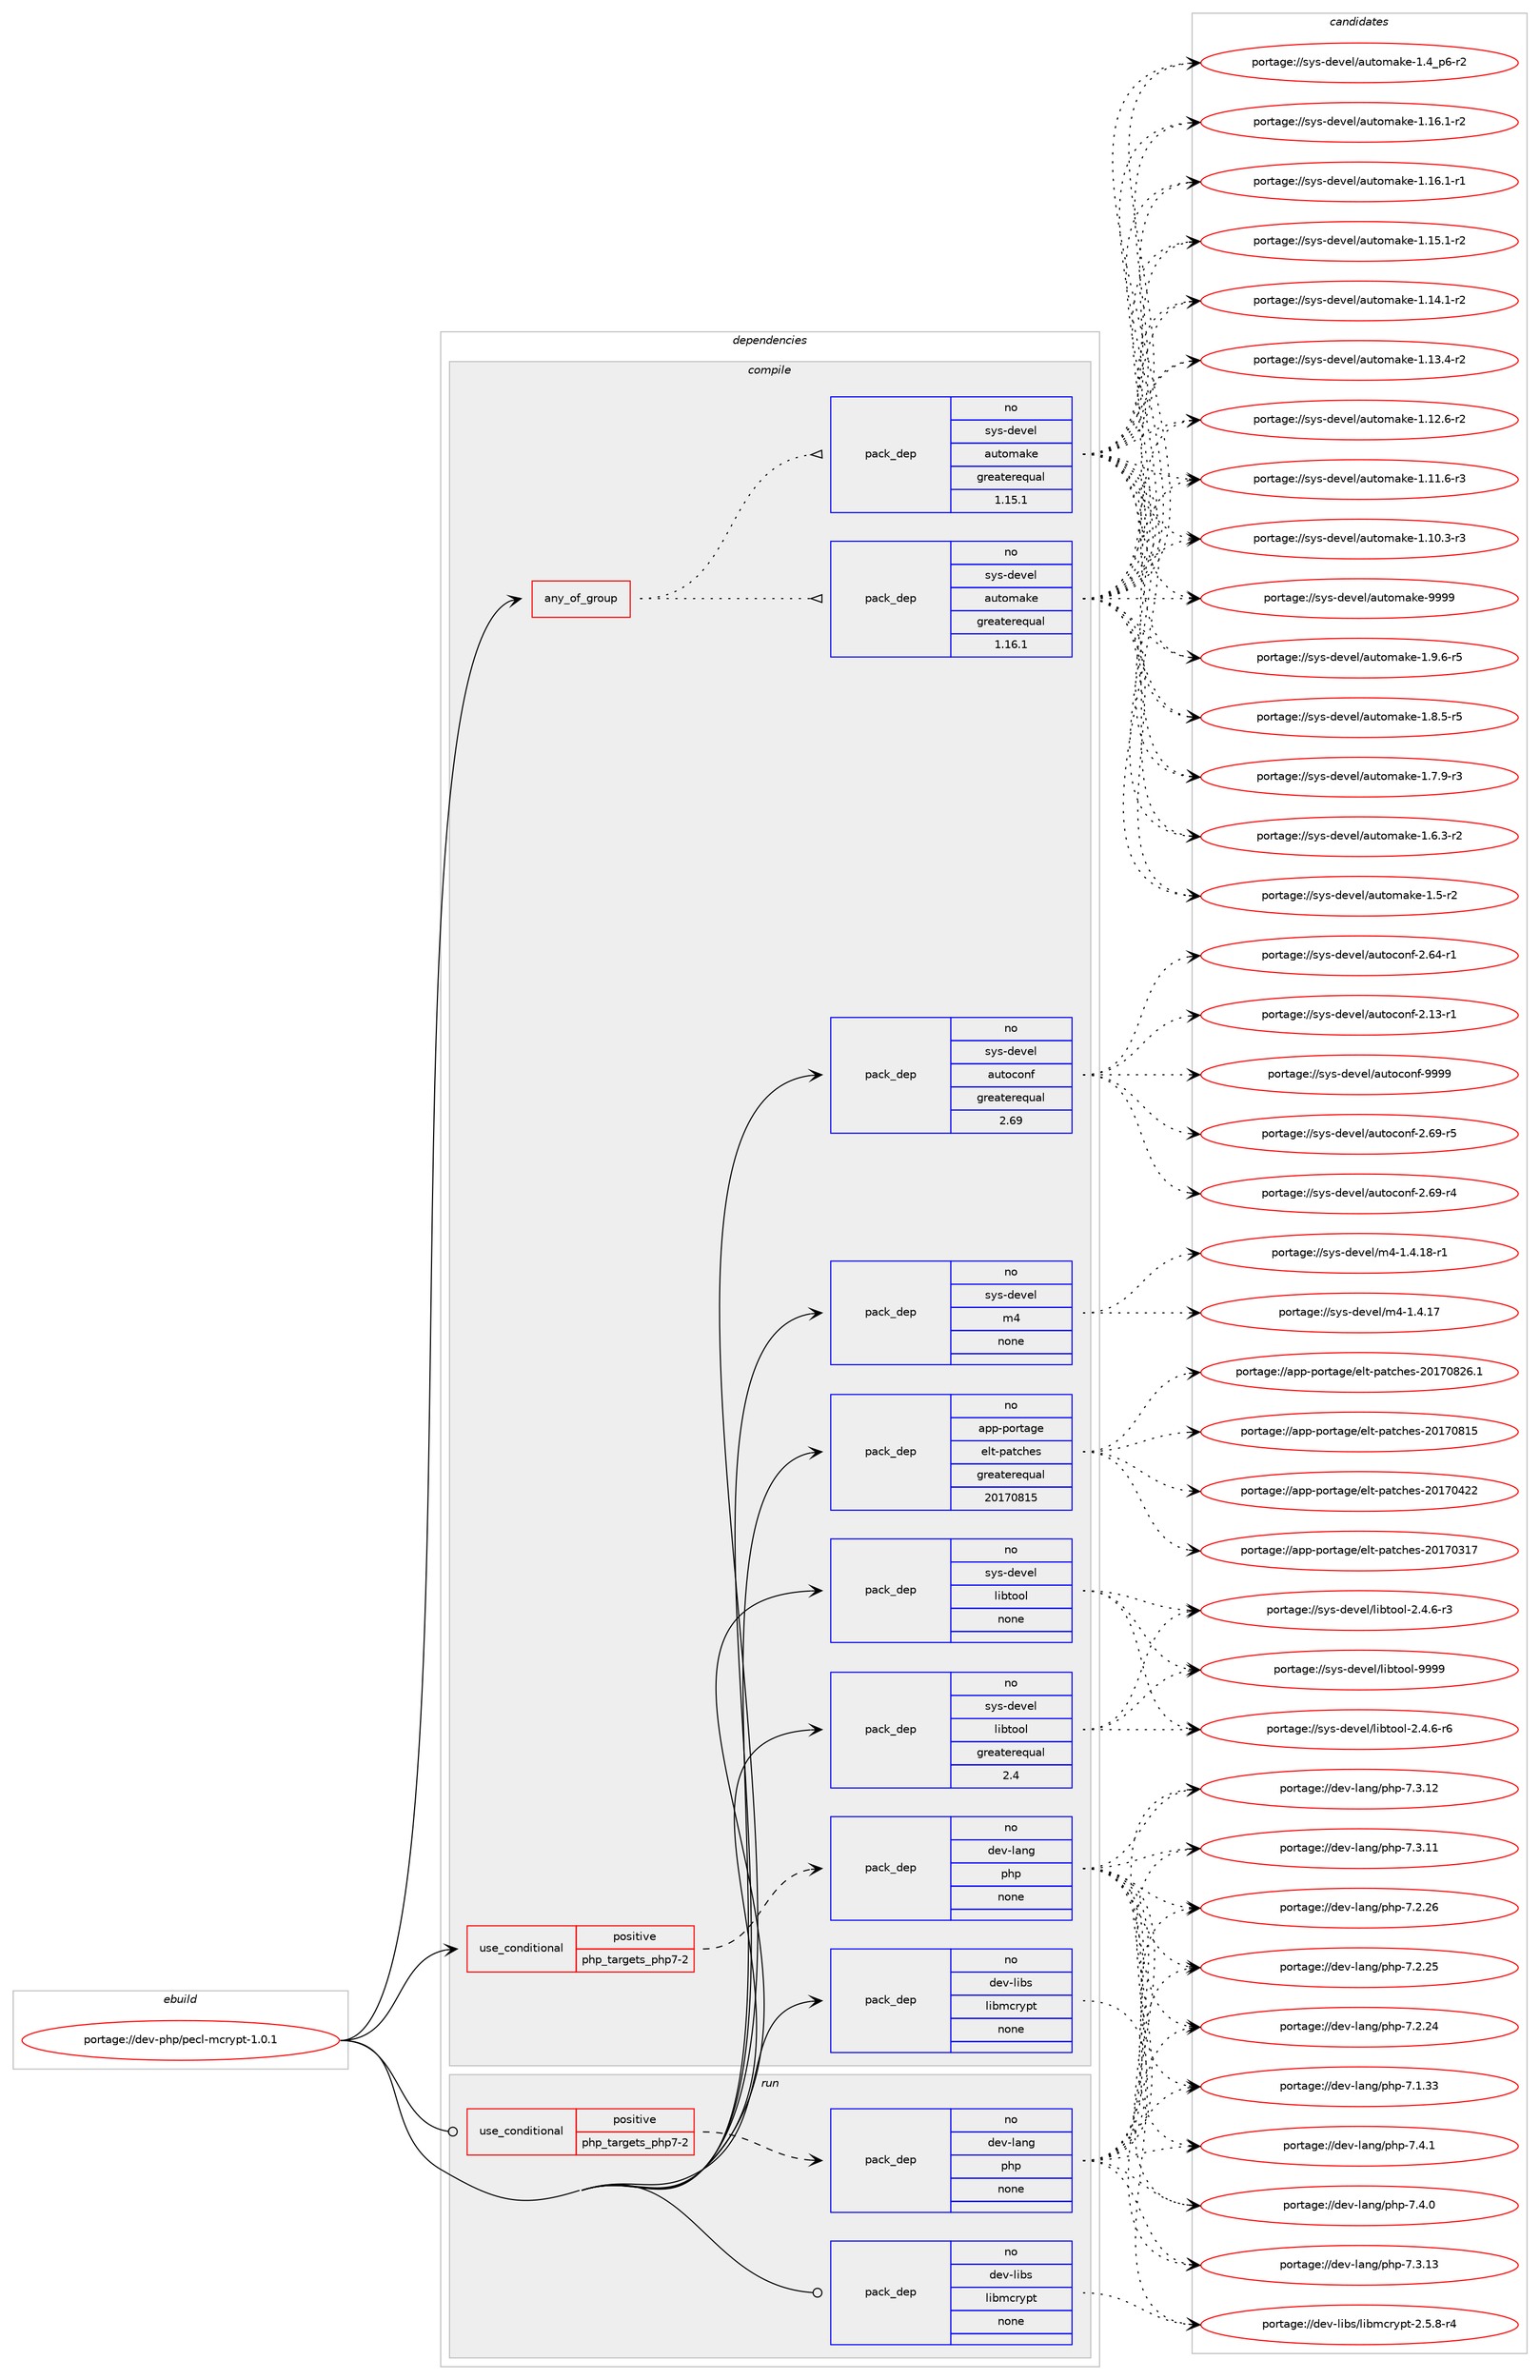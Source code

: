 digraph prolog {

# *************
# Graph options
# *************

newrank=true;
concentrate=true;
compound=true;
graph [rankdir=LR,fontname=Helvetica,fontsize=10,ranksep=1.5];#, ranksep=2.5, nodesep=0.2];
edge  [arrowhead=vee];
node  [fontname=Helvetica,fontsize=10];

# **********
# The ebuild
# **********

subgraph cluster_leftcol {
color=gray;
rank=same;
label=<<i>ebuild</i>>;
id [label="portage://dev-php/pecl-mcrypt-1.0.1", color=red, width=4, href="../dev-php/pecl-mcrypt-1.0.1.svg"];
}

# ****************
# The dependencies
# ****************

subgraph cluster_midcol {
color=gray;
label=<<i>dependencies</i>>;
subgraph cluster_compile {
fillcolor="#eeeeee";
style=filled;
label=<<i>compile</i>>;
subgraph any4809 {
dependency476415 [label=<<TABLE BORDER="0" CELLBORDER="1" CELLSPACING="0" CELLPADDING="4"><TR><TD CELLPADDING="10">any_of_group</TD></TR></TABLE>>, shape=none, color=red];subgraph pack350732 {
dependency476416 [label=<<TABLE BORDER="0" CELLBORDER="1" CELLSPACING="0" CELLPADDING="4" WIDTH="220"><TR><TD ROWSPAN="6" CELLPADDING="30">pack_dep</TD></TR><TR><TD WIDTH="110">no</TD></TR><TR><TD>sys-devel</TD></TR><TR><TD>automake</TD></TR><TR><TD>greaterequal</TD></TR><TR><TD>1.16.1</TD></TR></TABLE>>, shape=none, color=blue];
}
dependency476415:e -> dependency476416:w [weight=20,style="dotted",arrowhead="oinv"];
subgraph pack350733 {
dependency476417 [label=<<TABLE BORDER="0" CELLBORDER="1" CELLSPACING="0" CELLPADDING="4" WIDTH="220"><TR><TD ROWSPAN="6" CELLPADDING="30">pack_dep</TD></TR><TR><TD WIDTH="110">no</TD></TR><TR><TD>sys-devel</TD></TR><TR><TD>automake</TD></TR><TR><TD>greaterequal</TD></TR><TR><TD>1.15.1</TD></TR></TABLE>>, shape=none, color=blue];
}
dependency476415:e -> dependency476417:w [weight=20,style="dotted",arrowhead="oinv"];
}
id:e -> dependency476415:w [weight=20,style="solid",arrowhead="vee"];
subgraph cond120649 {
dependency476418 [label=<<TABLE BORDER="0" CELLBORDER="1" CELLSPACING="0" CELLPADDING="4"><TR><TD ROWSPAN="3" CELLPADDING="10">use_conditional</TD></TR><TR><TD>positive</TD></TR><TR><TD>php_targets_php7-2</TD></TR></TABLE>>, shape=none, color=red];
subgraph pack350734 {
dependency476419 [label=<<TABLE BORDER="0" CELLBORDER="1" CELLSPACING="0" CELLPADDING="4" WIDTH="220"><TR><TD ROWSPAN="6" CELLPADDING="30">pack_dep</TD></TR><TR><TD WIDTH="110">no</TD></TR><TR><TD>dev-lang</TD></TR><TR><TD>php</TD></TR><TR><TD>none</TD></TR><TR><TD></TD></TR></TABLE>>, shape=none, color=blue];
}
dependency476418:e -> dependency476419:w [weight=20,style="dashed",arrowhead="vee"];
}
id:e -> dependency476418:w [weight=20,style="solid",arrowhead="vee"];
subgraph pack350735 {
dependency476420 [label=<<TABLE BORDER="0" CELLBORDER="1" CELLSPACING="0" CELLPADDING="4" WIDTH="220"><TR><TD ROWSPAN="6" CELLPADDING="30">pack_dep</TD></TR><TR><TD WIDTH="110">no</TD></TR><TR><TD>app-portage</TD></TR><TR><TD>elt-patches</TD></TR><TR><TD>greaterequal</TD></TR><TR><TD>20170815</TD></TR></TABLE>>, shape=none, color=blue];
}
id:e -> dependency476420:w [weight=20,style="solid",arrowhead="vee"];
subgraph pack350736 {
dependency476421 [label=<<TABLE BORDER="0" CELLBORDER="1" CELLSPACING="0" CELLPADDING="4" WIDTH="220"><TR><TD ROWSPAN="6" CELLPADDING="30">pack_dep</TD></TR><TR><TD WIDTH="110">no</TD></TR><TR><TD>dev-libs</TD></TR><TR><TD>libmcrypt</TD></TR><TR><TD>none</TD></TR><TR><TD></TD></TR></TABLE>>, shape=none, color=blue];
}
id:e -> dependency476421:w [weight=20,style="solid",arrowhead="vee"];
subgraph pack350737 {
dependency476422 [label=<<TABLE BORDER="0" CELLBORDER="1" CELLSPACING="0" CELLPADDING="4" WIDTH="220"><TR><TD ROWSPAN="6" CELLPADDING="30">pack_dep</TD></TR><TR><TD WIDTH="110">no</TD></TR><TR><TD>sys-devel</TD></TR><TR><TD>autoconf</TD></TR><TR><TD>greaterequal</TD></TR><TR><TD>2.69</TD></TR></TABLE>>, shape=none, color=blue];
}
id:e -> dependency476422:w [weight=20,style="solid",arrowhead="vee"];
subgraph pack350738 {
dependency476423 [label=<<TABLE BORDER="0" CELLBORDER="1" CELLSPACING="0" CELLPADDING="4" WIDTH="220"><TR><TD ROWSPAN="6" CELLPADDING="30">pack_dep</TD></TR><TR><TD WIDTH="110">no</TD></TR><TR><TD>sys-devel</TD></TR><TR><TD>libtool</TD></TR><TR><TD>greaterequal</TD></TR><TR><TD>2.4</TD></TR></TABLE>>, shape=none, color=blue];
}
id:e -> dependency476423:w [weight=20,style="solid",arrowhead="vee"];
subgraph pack350739 {
dependency476424 [label=<<TABLE BORDER="0" CELLBORDER="1" CELLSPACING="0" CELLPADDING="4" WIDTH="220"><TR><TD ROWSPAN="6" CELLPADDING="30">pack_dep</TD></TR><TR><TD WIDTH="110">no</TD></TR><TR><TD>sys-devel</TD></TR><TR><TD>libtool</TD></TR><TR><TD>none</TD></TR><TR><TD></TD></TR></TABLE>>, shape=none, color=blue];
}
id:e -> dependency476424:w [weight=20,style="solid",arrowhead="vee"];
subgraph pack350740 {
dependency476425 [label=<<TABLE BORDER="0" CELLBORDER="1" CELLSPACING="0" CELLPADDING="4" WIDTH="220"><TR><TD ROWSPAN="6" CELLPADDING="30">pack_dep</TD></TR><TR><TD WIDTH="110">no</TD></TR><TR><TD>sys-devel</TD></TR><TR><TD>m4</TD></TR><TR><TD>none</TD></TR><TR><TD></TD></TR></TABLE>>, shape=none, color=blue];
}
id:e -> dependency476425:w [weight=20,style="solid",arrowhead="vee"];
}
subgraph cluster_compileandrun {
fillcolor="#eeeeee";
style=filled;
label=<<i>compile and run</i>>;
}
subgraph cluster_run {
fillcolor="#eeeeee";
style=filled;
label=<<i>run</i>>;
subgraph cond120650 {
dependency476426 [label=<<TABLE BORDER="0" CELLBORDER="1" CELLSPACING="0" CELLPADDING="4"><TR><TD ROWSPAN="3" CELLPADDING="10">use_conditional</TD></TR><TR><TD>positive</TD></TR><TR><TD>php_targets_php7-2</TD></TR></TABLE>>, shape=none, color=red];
subgraph pack350741 {
dependency476427 [label=<<TABLE BORDER="0" CELLBORDER="1" CELLSPACING="0" CELLPADDING="4" WIDTH="220"><TR><TD ROWSPAN="6" CELLPADDING="30">pack_dep</TD></TR><TR><TD WIDTH="110">no</TD></TR><TR><TD>dev-lang</TD></TR><TR><TD>php</TD></TR><TR><TD>none</TD></TR><TR><TD></TD></TR></TABLE>>, shape=none, color=blue];
}
dependency476426:e -> dependency476427:w [weight=20,style="dashed",arrowhead="vee"];
}
id:e -> dependency476426:w [weight=20,style="solid",arrowhead="odot"];
subgraph pack350742 {
dependency476428 [label=<<TABLE BORDER="0" CELLBORDER="1" CELLSPACING="0" CELLPADDING="4" WIDTH="220"><TR><TD ROWSPAN="6" CELLPADDING="30">pack_dep</TD></TR><TR><TD WIDTH="110">no</TD></TR><TR><TD>dev-libs</TD></TR><TR><TD>libmcrypt</TD></TR><TR><TD>none</TD></TR><TR><TD></TD></TR></TABLE>>, shape=none, color=blue];
}
id:e -> dependency476428:w [weight=20,style="solid",arrowhead="odot"];
}
}

# **************
# The candidates
# **************

subgraph cluster_choices {
rank=same;
color=gray;
label=<<i>candidates</i>>;

subgraph choice350732 {
color=black;
nodesep=1;
choice115121115451001011181011084797117116111109971071014557575757 [label="portage://sys-devel/automake-9999", color=red, width=4,href="../sys-devel/automake-9999.svg"];
choice115121115451001011181011084797117116111109971071014549465746544511453 [label="portage://sys-devel/automake-1.9.6-r5", color=red, width=4,href="../sys-devel/automake-1.9.6-r5.svg"];
choice115121115451001011181011084797117116111109971071014549465646534511453 [label="portage://sys-devel/automake-1.8.5-r5", color=red, width=4,href="../sys-devel/automake-1.8.5-r5.svg"];
choice115121115451001011181011084797117116111109971071014549465546574511451 [label="portage://sys-devel/automake-1.7.9-r3", color=red, width=4,href="../sys-devel/automake-1.7.9-r3.svg"];
choice115121115451001011181011084797117116111109971071014549465446514511450 [label="portage://sys-devel/automake-1.6.3-r2", color=red, width=4,href="../sys-devel/automake-1.6.3-r2.svg"];
choice11512111545100101118101108479711711611110997107101454946534511450 [label="portage://sys-devel/automake-1.5-r2", color=red, width=4,href="../sys-devel/automake-1.5-r2.svg"];
choice115121115451001011181011084797117116111109971071014549465295112544511450 [label="portage://sys-devel/automake-1.4_p6-r2", color=red, width=4,href="../sys-devel/automake-1.4_p6-r2.svg"];
choice11512111545100101118101108479711711611110997107101454946495446494511450 [label="portage://sys-devel/automake-1.16.1-r2", color=red, width=4,href="../sys-devel/automake-1.16.1-r2.svg"];
choice11512111545100101118101108479711711611110997107101454946495446494511449 [label="portage://sys-devel/automake-1.16.1-r1", color=red, width=4,href="../sys-devel/automake-1.16.1-r1.svg"];
choice11512111545100101118101108479711711611110997107101454946495346494511450 [label="portage://sys-devel/automake-1.15.1-r2", color=red, width=4,href="../sys-devel/automake-1.15.1-r2.svg"];
choice11512111545100101118101108479711711611110997107101454946495246494511450 [label="portage://sys-devel/automake-1.14.1-r2", color=red, width=4,href="../sys-devel/automake-1.14.1-r2.svg"];
choice11512111545100101118101108479711711611110997107101454946495146524511450 [label="portage://sys-devel/automake-1.13.4-r2", color=red, width=4,href="../sys-devel/automake-1.13.4-r2.svg"];
choice11512111545100101118101108479711711611110997107101454946495046544511450 [label="portage://sys-devel/automake-1.12.6-r2", color=red, width=4,href="../sys-devel/automake-1.12.6-r2.svg"];
choice11512111545100101118101108479711711611110997107101454946494946544511451 [label="portage://sys-devel/automake-1.11.6-r3", color=red, width=4,href="../sys-devel/automake-1.11.6-r3.svg"];
choice11512111545100101118101108479711711611110997107101454946494846514511451 [label="portage://sys-devel/automake-1.10.3-r3", color=red, width=4,href="../sys-devel/automake-1.10.3-r3.svg"];
dependency476416:e -> choice115121115451001011181011084797117116111109971071014557575757:w [style=dotted,weight="100"];
dependency476416:e -> choice115121115451001011181011084797117116111109971071014549465746544511453:w [style=dotted,weight="100"];
dependency476416:e -> choice115121115451001011181011084797117116111109971071014549465646534511453:w [style=dotted,weight="100"];
dependency476416:e -> choice115121115451001011181011084797117116111109971071014549465546574511451:w [style=dotted,weight="100"];
dependency476416:e -> choice115121115451001011181011084797117116111109971071014549465446514511450:w [style=dotted,weight="100"];
dependency476416:e -> choice11512111545100101118101108479711711611110997107101454946534511450:w [style=dotted,weight="100"];
dependency476416:e -> choice115121115451001011181011084797117116111109971071014549465295112544511450:w [style=dotted,weight="100"];
dependency476416:e -> choice11512111545100101118101108479711711611110997107101454946495446494511450:w [style=dotted,weight="100"];
dependency476416:e -> choice11512111545100101118101108479711711611110997107101454946495446494511449:w [style=dotted,weight="100"];
dependency476416:e -> choice11512111545100101118101108479711711611110997107101454946495346494511450:w [style=dotted,weight="100"];
dependency476416:e -> choice11512111545100101118101108479711711611110997107101454946495246494511450:w [style=dotted,weight="100"];
dependency476416:e -> choice11512111545100101118101108479711711611110997107101454946495146524511450:w [style=dotted,weight="100"];
dependency476416:e -> choice11512111545100101118101108479711711611110997107101454946495046544511450:w [style=dotted,weight="100"];
dependency476416:e -> choice11512111545100101118101108479711711611110997107101454946494946544511451:w [style=dotted,weight="100"];
dependency476416:e -> choice11512111545100101118101108479711711611110997107101454946494846514511451:w [style=dotted,weight="100"];
}
subgraph choice350733 {
color=black;
nodesep=1;
choice115121115451001011181011084797117116111109971071014557575757 [label="portage://sys-devel/automake-9999", color=red, width=4,href="../sys-devel/automake-9999.svg"];
choice115121115451001011181011084797117116111109971071014549465746544511453 [label="portage://sys-devel/automake-1.9.6-r5", color=red, width=4,href="../sys-devel/automake-1.9.6-r5.svg"];
choice115121115451001011181011084797117116111109971071014549465646534511453 [label="portage://sys-devel/automake-1.8.5-r5", color=red, width=4,href="../sys-devel/automake-1.8.5-r5.svg"];
choice115121115451001011181011084797117116111109971071014549465546574511451 [label="portage://sys-devel/automake-1.7.9-r3", color=red, width=4,href="../sys-devel/automake-1.7.9-r3.svg"];
choice115121115451001011181011084797117116111109971071014549465446514511450 [label="portage://sys-devel/automake-1.6.3-r2", color=red, width=4,href="../sys-devel/automake-1.6.3-r2.svg"];
choice11512111545100101118101108479711711611110997107101454946534511450 [label="portage://sys-devel/automake-1.5-r2", color=red, width=4,href="../sys-devel/automake-1.5-r2.svg"];
choice115121115451001011181011084797117116111109971071014549465295112544511450 [label="portage://sys-devel/automake-1.4_p6-r2", color=red, width=4,href="../sys-devel/automake-1.4_p6-r2.svg"];
choice11512111545100101118101108479711711611110997107101454946495446494511450 [label="portage://sys-devel/automake-1.16.1-r2", color=red, width=4,href="../sys-devel/automake-1.16.1-r2.svg"];
choice11512111545100101118101108479711711611110997107101454946495446494511449 [label="portage://sys-devel/automake-1.16.1-r1", color=red, width=4,href="../sys-devel/automake-1.16.1-r1.svg"];
choice11512111545100101118101108479711711611110997107101454946495346494511450 [label="portage://sys-devel/automake-1.15.1-r2", color=red, width=4,href="../sys-devel/automake-1.15.1-r2.svg"];
choice11512111545100101118101108479711711611110997107101454946495246494511450 [label="portage://sys-devel/automake-1.14.1-r2", color=red, width=4,href="../sys-devel/automake-1.14.1-r2.svg"];
choice11512111545100101118101108479711711611110997107101454946495146524511450 [label="portage://sys-devel/automake-1.13.4-r2", color=red, width=4,href="../sys-devel/automake-1.13.4-r2.svg"];
choice11512111545100101118101108479711711611110997107101454946495046544511450 [label="portage://sys-devel/automake-1.12.6-r2", color=red, width=4,href="../sys-devel/automake-1.12.6-r2.svg"];
choice11512111545100101118101108479711711611110997107101454946494946544511451 [label="portage://sys-devel/automake-1.11.6-r3", color=red, width=4,href="../sys-devel/automake-1.11.6-r3.svg"];
choice11512111545100101118101108479711711611110997107101454946494846514511451 [label="portage://sys-devel/automake-1.10.3-r3", color=red, width=4,href="../sys-devel/automake-1.10.3-r3.svg"];
dependency476417:e -> choice115121115451001011181011084797117116111109971071014557575757:w [style=dotted,weight="100"];
dependency476417:e -> choice115121115451001011181011084797117116111109971071014549465746544511453:w [style=dotted,weight="100"];
dependency476417:e -> choice115121115451001011181011084797117116111109971071014549465646534511453:w [style=dotted,weight="100"];
dependency476417:e -> choice115121115451001011181011084797117116111109971071014549465546574511451:w [style=dotted,weight="100"];
dependency476417:e -> choice115121115451001011181011084797117116111109971071014549465446514511450:w [style=dotted,weight="100"];
dependency476417:e -> choice11512111545100101118101108479711711611110997107101454946534511450:w [style=dotted,weight="100"];
dependency476417:e -> choice115121115451001011181011084797117116111109971071014549465295112544511450:w [style=dotted,weight="100"];
dependency476417:e -> choice11512111545100101118101108479711711611110997107101454946495446494511450:w [style=dotted,weight="100"];
dependency476417:e -> choice11512111545100101118101108479711711611110997107101454946495446494511449:w [style=dotted,weight="100"];
dependency476417:e -> choice11512111545100101118101108479711711611110997107101454946495346494511450:w [style=dotted,weight="100"];
dependency476417:e -> choice11512111545100101118101108479711711611110997107101454946495246494511450:w [style=dotted,weight="100"];
dependency476417:e -> choice11512111545100101118101108479711711611110997107101454946495146524511450:w [style=dotted,weight="100"];
dependency476417:e -> choice11512111545100101118101108479711711611110997107101454946495046544511450:w [style=dotted,weight="100"];
dependency476417:e -> choice11512111545100101118101108479711711611110997107101454946494946544511451:w [style=dotted,weight="100"];
dependency476417:e -> choice11512111545100101118101108479711711611110997107101454946494846514511451:w [style=dotted,weight="100"];
}
subgraph choice350734 {
color=black;
nodesep=1;
choice100101118451089711010347112104112455546524649 [label="portage://dev-lang/php-7.4.1", color=red, width=4,href="../dev-lang/php-7.4.1.svg"];
choice100101118451089711010347112104112455546524648 [label="portage://dev-lang/php-7.4.0", color=red, width=4,href="../dev-lang/php-7.4.0.svg"];
choice10010111845108971101034711210411245554651464951 [label="portage://dev-lang/php-7.3.13", color=red, width=4,href="../dev-lang/php-7.3.13.svg"];
choice10010111845108971101034711210411245554651464950 [label="portage://dev-lang/php-7.3.12", color=red, width=4,href="../dev-lang/php-7.3.12.svg"];
choice10010111845108971101034711210411245554651464949 [label="portage://dev-lang/php-7.3.11", color=red, width=4,href="../dev-lang/php-7.3.11.svg"];
choice10010111845108971101034711210411245554650465054 [label="portage://dev-lang/php-7.2.26", color=red, width=4,href="../dev-lang/php-7.2.26.svg"];
choice10010111845108971101034711210411245554650465053 [label="portage://dev-lang/php-7.2.25", color=red, width=4,href="../dev-lang/php-7.2.25.svg"];
choice10010111845108971101034711210411245554650465052 [label="portage://dev-lang/php-7.2.24", color=red, width=4,href="../dev-lang/php-7.2.24.svg"];
choice10010111845108971101034711210411245554649465151 [label="portage://dev-lang/php-7.1.33", color=red, width=4,href="../dev-lang/php-7.1.33.svg"];
dependency476419:e -> choice100101118451089711010347112104112455546524649:w [style=dotted,weight="100"];
dependency476419:e -> choice100101118451089711010347112104112455546524648:w [style=dotted,weight="100"];
dependency476419:e -> choice10010111845108971101034711210411245554651464951:w [style=dotted,weight="100"];
dependency476419:e -> choice10010111845108971101034711210411245554651464950:w [style=dotted,weight="100"];
dependency476419:e -> choice10010111845108971101034711210411245554651464949:w [style=dotted,weight="100"];
dependency476419:e -> choice10010111845108971101034711210411245554650465054:w [style=dotted,weight="100"];
dependency476419:e -> choice10010111845108971101034711210411245554650465053:w [style=dotted,weight="100"];
dependency476419:e -> choice10010111845108971101034711210411245554650465052:w [style=dotted,weight="100"];
dependency476419:e -> choice10010111845108971101034711210411245554649465151:w [style=dotted,weight="100"];
}
subgraph choice350735 {
color=black;
nodesep=1;
choice971121124511211111411697103101471011081164511297116991041011154550484955485650544649 [label="portage://app-portage/elt-patches-20170826.1", color=red, width=4,href="../app-portage/elt-patches-20170826.1.svg"];
choice97112112451121111141169710310147101108116451129711699104101115455048495548564953 [label="portage://app-portage/elt-patches-20170815", color=red, width=4,href="../app-portage/elt-patches-20170815.svg"];
choice97112112451121111141169710310147101108116451129711699104101115455048495548525050 [label="portage://app-portage/elt-patches-20170422", color=red, width=4,href="../app-portage/elt-patches-20170422.svg"];
choice97112112451121111141169710310147101108116451129711699104101115455048495548514955 [label="portage://app-portage/elt-patches-20170317", color=red, width=4,href="../app-portage/elt-patches-20170317.svg"];
dependency476420:e -> choice971121124511211111411697103101471011081164511297116991041011154550484955485650544649:w [style=dotted,weight="100"];
dependency476420:e -> choice97112112451121111141169710310147101108116451129711699104101115455048495548564953:w [style=dotted,weight="100"];
dependency476420:e -> choice97112112451121111141169710310147101108116451129711699104101115455048495548525050:w [style=dotted,weight="100"];
dependency476420:e -> choice97112112451121111141169710310147101108116451129711699104101115455048495548514955:w [style=dotted,weight="100"];
}
subgraph choice350736 {
color=black;
nodesep=1;
choice10010111845108105981154710810598109991141211121164550465346564511452 [label="portage://dev-libs/libmcrypt-2.5.8-r4", color=red, width=4,href="../dev-libs/libmcrypt-2.5.8-r4.svg"];
dependency476421:e -> choice10010111845108105981154710810598109991141211121164550465346564511452:w [style=dotted,weight="100"];
}
subgraph choice350737 {
color=black;
nodesep=1;
choice115121115451001011181011084797117116111991111101024557575757 [label="portage://sys-devel/autoconf-9999", color=red, width=4,href="../sys-devel/autoconf-9999.svg"];
choice1151211154510010111810110847971171161119911111010245504654574511453 [label="portage://sys-devel/autoconf-2.69-r5", color=red, width=4,href="../sys-devel/autoconf-2.69-r5.svg"];
choice1151211154510010111810110847971171161119911111010245504654574511452 [label="portage://sys-devel/autoconf-2.69-r4", color=red, width=4,href="../sys-devel/autoconf-2.69-r4.svg"];
choice1151211154510010111810110847971171161119911111010245504654524511449 [label="portage://sys-devel/autoconf-2.64-r1", color=red, width=4,href="../sys-devel/autoconf-2.64-r1.svg"];
choice1151211154510010111810110847971171161119911111010245504649514511449 [label="portage://sys-devel/autoconf-2.13-r1", color=red, width=4,href="../sys-devel/autoconf-2.13-r1.svg"];
dependency476422:e -> choice115121115451001011181011084797117116111991111101024557575757:w [style=dotted,weight="100"];
dependency476422:e -> choice1151211154510010111810110847971171161119911111010245504654574511453:w [style=dotted,weight="100"];
dependency476422:e -> choice1151211154510010111810110847971171161119911111010245504654574511452:w [style=dotted,weight="100"];
dependency476422:e -> choice1151211154510010111810110847971171161119911111010245504654524511449:w [style=dotted,weight="100"];
dependency476422:e -> choice1151211154510010111810110847971171161119911111010245504649514511449:w [style=dotted,weight="100"];
}
subgraph choice350738 {
color=black;
nodesep=1;
choice1151211154510010111810110847108105981161111111084557575757 [label="portage://sys-devel/libtool-9999", color=red, width=4,href="../sys-devel/libtool-9999.svg"];
choice1151211154510010111810110847108105981161111111084550465246544511454 [label="portage://sys-devel/libtool-2.4.6-r6", color=red, width=4,href="../sys-devel/libtool-2.4.6-r6.svg"];
choice1151211154510010111810110847108105981161111111084550465246544511451 [label="portage://sys-devel/libtool-2.4.6-r3", color=red, width=4,href="../sys-devel/libtool-2.4.6-r3.svg"];
dependency476423:e -> choice1151211154510010111810110847108105981161111111084557575757:w [style=dotted,weight="100"];
dependency476423:e -> choice1151211154510010111810110847108105981161111111084550465246544511454:w [style=dotted,weight="100"];
dependency476423:e -> choice1151211154510010111810110847108105981161111111084550465246544511451:w [style=dotted,weight="100"];
}
subgraph choice350739 {
color=black;
nodesep=1;
choice1151211154510010111810110847108105981161111111084557575757 [label="portage://sys-devel/libtool-9999", color=red, width=4,href="../sys-devel/libtool-9999.svg"];
choice1151211154510010111810110847108105981161111111084550465246544511454 [label="portage://sys-devel/libtool-2.4.6-r6", color=red, width=4,href="../sys-devel/libtool-2.4.6-r6.svg"];
choice1151211154510010111810110847108105981161111111084550465246544511451 [label="portage://sys-devel/libtool-2.4.6-r3", color=red, width=4,href="../sys-devel/libtool-2.4.6-r3.svg"];
dependency476424:e -> choice1151211154510010111810110847108105981161111111084557575757:w [style=dotted,weight="100"];
dependency476424:e -> choice1151211154510010111810110847108105981161111111084550465246544511454:w [style=dotted,weight="100"];
dependency476424:e -> choice1151211154510010111810110847108105981161111111084550465246544511451:w [style=dotted,weight="100"];
}
subgraph choice350740 {
color=black;
nodesep=1;
choice115121115451001011181011084710952454946524649564511449 [label="portage://sys-devel/m4-1.4.18-r1", color=red, width=4,href="../sys-devel/m4-1.4.18-r1.svg"];
choice11512111545100101118101108471095245494652464955 [label="portage://sys-devel/m4-1.4.17", color=red, width=4,href="../sys-devel/m4-1.4.17.svg"];
dependency476425:e -> choice115121115451001011181011084710952454946524649564511449:w [style=dotted,weight="100"];
dependency476425:e -> choice11512111545100101118101108471095245494652464955:w [style=dotted,weight="100"];
}
subgraph choice350741 {
color=black;
nodesep=1;
choice100101118451089711010347112104112455546524649 [label="portage://dev-lang/php-7.4.1", color=red, width=4,href="../dev-lang/php-7.4.1.svg"];
choice100101118451089711010347112104112455546524648 [label="portage://dev-lang/php-7.4.0", color=red, width=4,href="../dev-lang/php-7.4.0.svg"];
choice10010111845108971101034711210411245554651464951 [label="portage://dev-lang/php-7.3.13", color=red, width=4,href="../dev-lang/php-7.3.13.svg"];
choice10010111845108971101034711210411245554651464950 [label="portage://dev-lang/php-7.3.12", color=red, width=4,href="../dev-lang/php-7.3.12.svg"];
choice10010111845108971101034711210411245554651464949 [label="portage://dev-lang/php-7.3.11", color=red, width=4,href="../dev-lang/php-7.3.11.svg"];
choice10010111845108971101034711210411245554650465054 [label="portage://dev-lang/php-7.2.26", color=red, width=4,href="../dev-lang/php-7.2.26.svg"];
choice10010111845108971101034711210411245554650465053 [label="portage://dev-lang/php-7.2.25", color=red, width=4,href="../dev-lang/php-7.2.25.svg"];
choice10010111845108971101034711210411245554650465052 [label="portage://dev-lang/php-7.2.24", color=red, width=4,href="../dev-lang/php-7.2.24.svg"];
choice10010111845108971101034711210411245554649465151 [label="portage://dev-lang/php-7.1.33", color=red, width=4,href="../dev-lang/php-7.1.33.svg"];
dependency476427:e -> choice100101118451089711010347112104112455546524649:w [style=dotted,weight="100"];
dependency476427:e -> choice100101118451089711010347112104112455546524648:w [style=dotted,weight="100"];
dependency476427:e -> choice10010111845108971101034711210411245554651464951:w [style=dotted,weight="100"];
dependency476427:e -> choice10010111845108971101034711210411245554651464950:w [style=dotted,weight="100"];
dependency476427:e -> choice10010111845108971101034711210411245554651464949:w [style=dotted,weight="100"];
dependency476427:e -> choice10010111845108971101034711210411245554650465054:w [style=dotted,weight="100"];
dependency476427:e -> choice10010111845108971101034711210411245554650465053:w [style=dotted,weight="100"];
dependency476427:e -> choice10010111845108971101034711210411245554650465052:w [style=dotted,weight="100"];
dependency476427:e -> choice10010111845108971101034711210411245554649465151:w [style=dotted,weight="100"];
}
subgraph choice350742 {
color=black;
nodesep=1;
choice10010111845108105981154710810598109991141211121164550465346564511452 [label="portage://dev-libs/libmcrypt-2.5.8-r4", color=red, width=4,href="../dev-libs/libmcrypt-2.5.8-r4.svg"];
dependency476428:e -> choice10010111845108105981154710810598109991141211121164550465346564511452:w [style=dotted,weight="100"];
}
}

}
